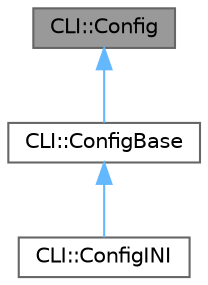 digraph "CLI::Config"
{
 // LATEX_PDF_SIZE
  bgcolor="transparent";
  edge [fontname=Helvetica,fontsize=10,labelfontname=Helvetica,labelfontsize=10];
  node [fontname=Helvetica,fontsize=10,shape=box,height=0.2,width=0.4];
  Node1 [id="Node000001",label="CLI::Config",height=0.2,width=0.4,color="gray40", fillcolor="grey60", style="filled", fontcolor="black",tooltip="This class provides a converter for configuration files."];
  Node1 -> Node2 [id="edge1_Node000001_Node000002",dir="back",color="steelblue1",style="solid",tooltip=" "];
  Node2 [id="Node000002",label="CLI::ConfigBase",height=0.2,width=0.4,color="gray40", fillcolor="white", style="filled",URL="$class_c_l_i_1_1_config_base.html",tooltip="This converter works with INI/TOML files; to write INI files use ConfigINI"];
  Node2 -> Node3 [id="edge2_Node000002_Node000003",dir="back",color="steelblue1",style="solid",tooltip=" "];
  Node3 [id="Node000003",label="CLI::ConfigINI",height=0.2,width=0.4,color="gray40", fillcolor="white", style="filled",URL="$class_c_l_i_1_1_config_i_n_i.html",tooltip="ConfigINI generates a \"standard\" INI compliant output"];
}
